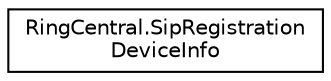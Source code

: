 digraph "Graphical Class Hierarchy"
{
 // LATEX_PDF_SIZE
  edge [fontname="Helvetica",fontsize="10",labelfontname="Helvetica",labelfontsize="10"];
  node [fontname="Helvetica",fontsize="10",shape=record];
  rankdir="LR";
  Node0 [label="RingCentral.SipRegistration\lDeviceInfo",height=0.2,width=0.4,color="black", fillcolor="white", style="filled",URL="$classRingCentral_1_1SipRegistrationDeviceInfo.html",tooltip=" "];
}
